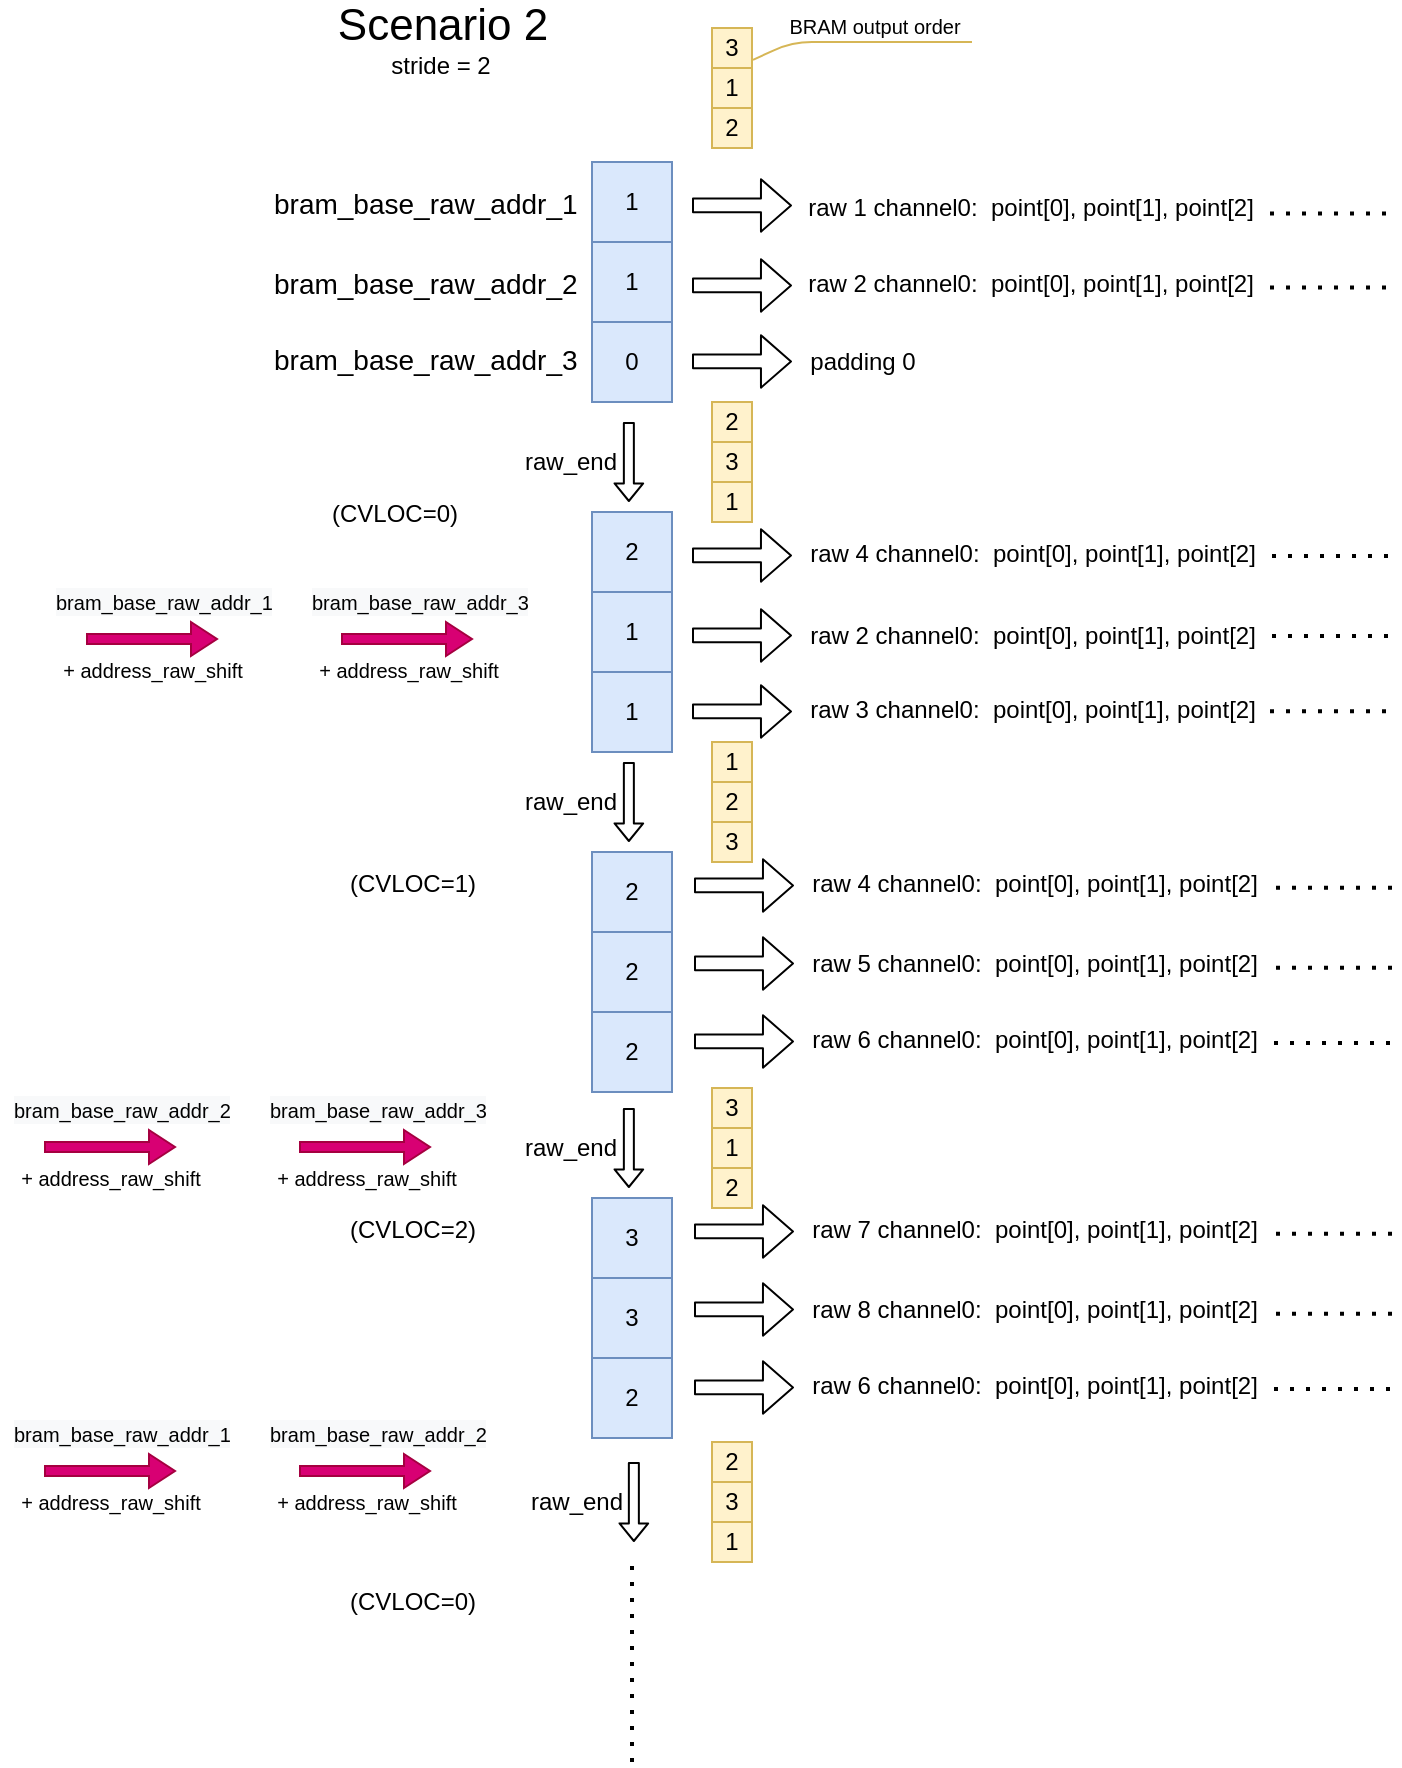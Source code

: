 <mxfile version="14.6.13" type="device"><diagram id="OM-HrraisLl1_jxZnfRo" name="Page-1"><mxGraphModel dx="1024" dy="592" grid="0" gridSize="10" guides="1" tooltips="1" connect="1" arrows="1" fold="1" page="1" pageScale="1" pageWidth="827" pageHeight="1169" math="0" shadow="0"><root><mxCell id="0"/><mxCell id="1" parent="0"/><mxCell id="KE0LGB8rZkqnc1I3y3M2-1" value="&lt;div style=&quot;text-align: left; line-height: 1.75; font-size: 14px;&quot;&gt;bram_base_raw_addr_1&lt;/div&gt;" style="text;whiteSpace=wrap;html=1;" parent="1" vertex="1"><mxGeometry x="159" y="144" width="180" height="40" as="geometry"/></mxCell><mxCell id="KE0LGB8rZkqnc1I3y3M2-2" value="&lt;div style=&quot;text-align: left ; line-height: 1.75 ; font-size: 14px&quot;&gt;bram_base_raw_addr_2&lt;/div&gt;" style="text;whiteSpace=wrap;html=1;" parent="1" vertex="1"><mxGeometry x="159" y="184" width="180" height="40" as="geometry"/></mxCell><mxCell id="KE0LGB8rZkqnc1I3y3M2-3" value="&lt;div style=&quot;text-align: left ; line-height: 1.75 ; font-size: 14px&quot;&gt;bram_base_raw_addr_3&lt;/div&gt;" style="text;whiteSpace=wrap;html=1;" parent="1" vertex="1"><mxGeometry x="159" y="222" width="180" height="40" as="geometry"/></mxCell><mxCell id="KE0LGB8rZkqnc1I3y3M2-4" value="" style="shape=table;html=1;whiteSpace=wrap;startSize=0;container=1;collapsible=0;childLayout=tableLayout;fillColor=#dae8fc;strokeColor=#6c8ebf;" parent="1" vertex="1"><mxGeometry x="320" y="142" width="40" height="120" as="geometry"/></mxCell><mxCell id="KE0LGB8rZkqnc1I3y3M2-5" value="" style="shape=partialRectangle;html=1;whiteSpace=wrap;collapsible=0;dropTarget=0;pointerEvents=0;fillColor=none;top=0;left=0;bottom=0;right=0;points=[[0,0.5],[1,0.5]];portConstraint=eastwest;" parent="KE0LGB8rZkqnc1I3y3M2-4" vertex="1"><mxGeometry width="40" height="40" as="geometry"/></mxCell><mxCell id="KE0LGB8rZkqnc1I3y3M2-6" value="1" style="shape=partialRectangle;html=1;whiteSpace=wrap;connectable=0;overflow=hidden;fillColor=none;top=0;left=0;bottom=0;right=0;" parent="KE0LGB8rZkqnc1I3y3M2-5" vertex="1"><mxGeometry width="40" height="40" as="geometry"/></mxCell><mxCell id="KE0LGB8rZkqnc1I3y3M2-7" value="" style="shape=partialRectangle;html=1;whiteSpace=wrap;collapsible=0;dropTarget=0;pointerEvents=0;fillColor=none;top=0;left=0;bottom=0;right=0;points=[[0,0.5],[1,0.5]];portConstraint=eastwest;" parent="KE0LGB8rZkqnc1I3y3M2-4" vertex="1"><mxGeometry y="40" width="40" height="40" as="geometry"/></mxCell><mxCell id="KE0LGB8rZkqnc1I3y3M2-8" value="1" style="shape=partialRectangle;html=1;whiteSpace=wrap;connectable=0;overflow=hidden;fillColor=none;top=0;left=0;bottom=0;right=0;" parent="KE0LGB8rZkqnc1I3y3M2-7" vertex="1"><mxGeometry width="40" height="40" as="geometry"/></mxCell><mxCell id="KE0LGB8rZkqnc1I3y3M2-9" value="" style="shape=partialRectangle;html=1;whiteSpace=wrap;collapsible=0;dropTarget=0;pointerEvents=0;fillColor=none;top=0;left=0;bottom=0;right=0;points=[[0,0.5],[1,0.5]];portConstraint=eastwest;" parent="KE0LGB8rZkqnc1I3y3M2-4" vertex="1"><mxGeometry y="80" width="40" height="40" as="geometry"/></mxCell><mxCell id="KE0LGB8rZkqnc1I3y3M2-10" value="0" style="shape=partialRectangle;html=1;whiteSpace=wrap;connectable=0;overflow=hidden;fillColor=none;top=0;left=0;bottom=0;right=0;" parent="KE0LGB8rZkqnc1I3y3M2-9" vertex="1"><mxGeometry width="40" height="40" as="geometry"/></mxCell><mxCell id="KE0LGB8rZkqnc1I3y3M2-11" value="" style="shape=flexArrow;endArrow=classic;html=1;width=5;endSize=2.6;endWidth=8.333;" parent="1" edge="1"><mxGeometry width="50" height="50" relative="1" as="geometry"><mxPoint x="338.43" y="272" as="sourcePoint"/><mxPoint x="338.43" y="312" as="targetPoint"/></mxGeometry></mxCell><mxCell id="KE0LGB8rZkqnc1I3y3M2-12" value="raw_end" style="text;html=1;align=center;verticalAlign=middle;resizable=0;points=[];autosize=1;strokeColor=none;" parent="1" vertex="1"><mxGeometry x="279" y="282" width="60" height="20" as="geometry"/></mxCell><mxCell id="KE0LGB8rZkqnc1I3y3M2-13" value="" style="shape=table;html=1;whiteSpace=wrap;startSize=0;container=1;collapsible=0;childLayout=tableLayout;fillColor=#dae8fc;strokeColor=#6c8ebf;" parent="1" vertex="1"><mxGeometry x="320" y="317" width="40" height="120" as="geometry"/></mxCell><mxCell id="KE0LGB8rZkqnc1I3y3M2-14" value="" style="shape=partialRectangle;html=1;whiteSpace=wrap;collapsible=0;dropTarget=0;pointerEvents=0;fillColor=none;top=0;left=0;bottom=0;right=0;points=[[0,0.5],[1,0.5]];portConstraint=eastwest;" parent="KE0LGB8rZkqnc1I3y3M2-13" vertex="1"><mxGeometry width="40" height="40" as="geometry"/></mxCell><mxCell id="KE0LGB8rZkqnc1I3y3M2-15" value="2" style="shape=partialRectangle;html=1;whiteSpace=wrap;connectable=0;overflow=hidden;fillColor=none;top=0;left=0;bottom=0;right=0;" parent="KE0LGB8rZkqnc1I3y3M2-14" vertex="1"><mxGeometry width="40" height="40" as="geometry"/></mxCell><mxCell id="KE0LGB8rZkqnc1I3y3M2-16" value="" style="shape=partialRectangle;html=1;whiteSpace=wrap;collapsible=0;dropTarget=0;pointerEvents=0;fillColor=none;top=0;left=0;bottom=0;right=0;points=[[0,0.5],[1,0.5]];portConstraint=eastwest;" parent="KE0LGB8rZkqnc1I3y3M2-13" vertex="1"><mxGeometry y="40" width="40" height="40" as="geometry"/></mxCell><mxCell id="KE0LGB8rZkqnc1I3y3M2-17" value="1" style="shape=partialRectangle;html=1;whiteSpace=wrap;connectable=0;overflow=hidden;fillColor=none;top=0;left=0;bottom=0;right=0;" parent="KE0LGB8rZkqnc1I3y3M2-16" vertex="1"><mxGeometry width="40" height="40" as="geometry"/></mxCell><mxCell id="KE0LGB8rZkqnc1I3y3M2-18" value="" style="shape=partialRectangle;html=1;whiteSpace=wrap;collapsible=0;dropTarget=0;pointerEvents=0;fillColor=none;top=0;left=0;bottom=0;right=0;points=[[0,0.5],[1,0.5]];portConstraint=eastwest;" parent="KE0LGB8rZkqnc1I3y3M2-13" vertex="1"><mxGeometry y="80" width="40" height="40" as="geometry"/></mxCell><mxCell id="KE0LGB8rZkqnc1I3y3M2-19" value="1" style="shape=partialRectangle;html=1;whiteSpace=wrap;connectable=0;overflow=hidden;fillColor=none;top=0;left=0;bottom=0;right=0;" parent="KE0LGB8rZkqnc1I3y3M2-18" vertex="1"><mxGeometry width="40" height="40" as="geometry"/></mxCell><mxCell id="KE0LGB8rZkqnc1I3y3M2-36" value="" style="shape=flexArrow;endArrow=classic;html=1;width=5;endSize=2.6;endWidth=8.333;" parent="1" edge="1"><mxGeometry width="50" height="50" relative="1" as="geometry"><mxPoint x="338.43" y="442" as="sourcePoint"/><mxPoint x="338.43" y="482" as="targetPoint"/></mxGeometry></mxCell><mxCell id="KE0LGB8rZkqnc1I3y3M2-37" value="" style="shape=table;html=1;whiteSpace=wrap;startSize=0;container=1;collapsible=0;childLayout=tableLayout;fillColor=#dae8fc;strokeColor=#6c8ebf;" parent="1" vertex="1"><mxGeometry x="320" y="487" width="40" height="120" as="geometry"/></mxCell><mxCell id="KE0LGB8rZkqnc1I3y3M2-38" value="" style="shape=partialRectangle;html=1;whiteSpace=wrap;collapsible=0;dropTarget=0;pointerEvents=0;fillColor=none;top=0;left=0;bottom=0;right=0;points=[[0,0.5],[1,0.5]];portConstraint=eastwest;" parent="KE0LGB8rZkqnc1I3y3M2-37" vertex="1"><mxGeometry width="40" height="40" as="geometry"/></mxCell><mxCell id="KE0LGB8rZkqnc1I3y3M2-39" value="2" style="shape=partialRectangle;html=1;whiteSpace=wrap;connectable=0;overflow=hidden;fillColor=none;top=0;left=0;bottom=0;right=0;" parent="KE0LGB8rZkqnc1I3y3M2-38" vertex="1"><mxGeometry width="40" height="40" as="geometry"/></mxCell><mxCell id="KE0LGB8rZkqnc1I3y3M2-40" value="" style="shape=partialRectangle;html=1;whiteSpace=wrap;collapsible=0;dropTarget=0;pointerEvents=0;fillColor=none;top=0;left=0;bottom=0;right=0;points=[[0,0.5],[1,0.5]];portConstraint=eastwest;" parent="KE0LGB8rZkqnc1I3y3M2-37" vertex="1"><mxGeometry y="40" width="40" height="40" as="geometry"/></mxCell><mxCell id="KE0LGB8rZkqnc1I3y3M2-41" value="2" style="shape=partialRectangle;html=1;whiteSpace=wrap;connectable=0;overflow=hidden;fillColor=none;top=0;left=0;bottom=0;right=0;" parent="KE0LGB8rZkqnc1I3y3M2-40" vertex="1"><mxGeometry width="40" height="40" as="geometry"/></mxCell><mxCell id="KE0LGB8rZkqnc1I3y3M2-42" value="" style="shape=partialRectangle;html=1;whiteSpace=wrap;collapsible=0;dropTarget=0;pointerEvents=0;fillColor=none;top=0;left=0;bottom=0;right=0;points=[[0,0.5],[1,0.5]];portConstraint=eastwest;" parent="KE0LGB8rZkqnc1I3y3M2-37" vertex="1"><mxGeometry y="80" width="40" height="40" as="geometry"/></mxCell><mxCell id="KE0LGB8rZkqnc1I3y3M2-43" value="2" style="shape=partialRectangle;html=1;whiteSpace=wrap;connectable=0;overflow=hidden;fillColor=none;top=0;left=0;bottom=0;right=0;" parent="KE0LGB8rZkqnc1I3y3M2-42" vertex="1"><mxGeometry width="40" height="40" as="geometry"/></mxCell><mxCell id="KE0LGB8rZkqnc1I3y3M2-44" value="raw_end" style="text;html=1;align=center;verticalAlign=middle;resizable=0;points=[];autosize=1;strokeColor=none;" parent="1" vertex="1"><mxGeometry x="279" y="452" width="60" height="20" as="geometry"/></mxCell><mxCell id="KE0LGB8rZkqnc1I3y3M2-45" value="" style="shape=flexArrow;endArrow=classic;html=1;width=6.857;endSize=4.674;endWidth=18.367;" parent="1" edge="1"><mxGeometry width="50" height="50" relative="1" as="geometry"><mxPoint x="370" y="163.71" as="sourcePoint"/><mxPoint x="420" y="163.71" as="targetPoint"/></mxGeometry></mxCell><mxCell id="KE0LGB8rZkqnc1I3y3M2-46" value="padding 0" style="text;html=1;align=center;verticalAlign=middle;resizable=0;points=[];autosize=1;strokeColor=none;" parent="1" vertex="1"><mxGeometry x="420" y="232" width="70" height="20" as="geometry"/></mxCell><mxCell id="KE0LGB8rZkqnc1I3y3M2-47" value="" style="shape=flexArrow;endArrow=classic;html=1;width=6.857;endSize=4.674;endWidth=18.367;" parent="1" edge="1"><mxGeometry width="50" height="50" relative="1" as="geometry"><mxPoint x="370" y="203.71" as="sourcePoint"/><mxPoint x="420" y="203.71" as="targetPoint"/></mxGeometry></mxCell><mxCell id="KE0LGB8rZkqnc1I3y3M2-48" value="raw 1 channel0:&amp;nbsp; point[0], point[1], point[2]" style="text;html=1;align=center;verticalAlign=middle;resizable=0;points=[];autosize=1;strokeColor=none;" parent="1" vertex="1"><mxGeometry x="419" y="155" width="240" height="20" as="geometry"/></mxCell><mxCell id="KE0LGB8rZkqnc1I3y3M2-49" value="" style="shape=table;html=1;whiteSpace=wrap;startSize=0;container=1;collapsible=0;childLayout=tableLayout;fillColor=#fff2cc;strokeColor=#d6b656;" parent="1" vertex="1"><mxGeometry x="380" y="75" width="20" height="60" as="geometry"/></mxCell><mxCell id="KE0LGB8rZkqnc1I3y3M2-50" value="" style="shape=partialRectangle;html=1;whiteSpace=wrap;collapsible=0;dropTarget=0;pointerEvents=0;fillColor=none;top=0;left=0;bottom=0;right=0;points=[[0,0.5],[1,0.5]];portConstraint=eastwest;" parent="KE0LGB8rZkqnc1I3y3M2-49" vertex="1"><mxGeometry width="20" height="20" as="geometry"/></mxCell><mxCell id="KE0LGB8rZkqnc1I3y3M2-51" value="3" style="shape=partialRectangle;html=1;whiteSpace=wrap;connectable=0;overflow=hidden;fillColor=none;top=0;left=0;bottom=0;right=0;" parent="KE0LGB8rZkqnc1I3y3M2-50" vertex="1"><mxGeometry width="20" height="20" as="geometry"/></mxCell><mxCell id="KE0LGB8rZkqnc1I3y3M2-52" value="" style="shape=partialRectangle;html=1;whiteSpace=wrap;collapsible=0;dropTarget=0;pointerEvents=0;fillColor=none;top=0;left=0;bottom=0;right=0;points=[[0,0.5],[1,0.5]];portConstraint=eastwest;" parent="KE0LGB8rZkqnc1I3y3M2-49" vertex="1"><mxGeometry y="20" width="20" height="20" as="geometry"/></mxCell><mxCell id="KE0LGB8rZkqnc1I3y3M2-53" value="1" style="shape=partialRectangle;html=1;whiteSpace=wrap;connectable=0;overflow=hidden;fillColor=none;top=0;left=0;bottom=0;right=0;" parent="KE0LGB8rZkqnc1I3y3M2-52" vertex="1"><mxGeometry width="20" height="20" as="geometry"/></mxCell><mxCell id="KE0LGB8rZkqnc1I3y3M2-54" value="" style="shape=partialRectangle;html=1;whiteSpace=wrap;collapsible=0;dropTarget=0;pointerEvents=0;fillColor=none;top=0;left=0;bottom=0;right=0;points=[[0,0.5],[1,0.5]];portConstraint=eastwest;" parent="KE0LGB8rZkqnc1I3y3M2-49" vertex="1"><mxGeometry y="40" width="20" height="20" as="geometry"/></mxCell><mxCell id="KE0LGB8rZkqnc1I3y3M2-55" value="2" style="shape=partialRectangle;html=1;whiteSpace=wrap;connectable=0;overflow=hidden;fillColor=none;top=0;left=0;bottom=0;right=0;" parent="KE0LGB8rZkqnc1I3y3M2-54" vertex="1"><mxGeometry width="20" height="20" as="geometry"/></mxCell><mxCell id="KE0LGB8rZkqnc1I3y3M2-56" value="&lt;font style=&quot;font-size: 10px&quot;&gt;BRAM output order&lt;/font&gt;" style="text;html=1;align=center;verticalAlign=middle;resizable=0;points=[];autosize=1;strokeColor=none;" parent="1" vertex="1"><mxGeometry x="411" y="64" width="100" height="20" as="geometry"/></mxCell><mxCell id="KE0LGB8rZkqnc1I3y3M2-57" value="" style="shape=flexArrow;endArrow=classic;html=1;width=6.857;endSize=4.674;endWidth=18.367;" parent="1" edge="1"><mxGeometry width="50" height="50" relative="1" as="geometry"><mxPoint x="370" y="241.71" as="sourcePoint"/><mxPoint x="420" y="241.71" as="targetPoint"/></mxGeometry></mxCell><mxCell id="KE0LGB8rZkqnc1I3y3M2-58" value="raw 2 channel0:&amp;nbsp; point[0], point[1], point[2]" style="text;html=1;align=center;verticalAlign=middle;resizable=0;points=[];autosize=1;strokeColor=none;" parent="1" vertex="1"><mxGeometry x="419" y="193" width="240" height="20" as="geometry"/></mxCell><mxCell id="KE0LGB8rZkqnc1I3y3M2-59" value="" style="endArrow=none;dashed=1;html=1;dashPattern=1 3;strokeWidth=2;" parent="1" edge="1"><mxGeometry width="50" height="50" relative="1" as="geometry"><mxPoint x="659" y="167.71" as="sourcePoint"/><mxPoint x="719" y="167.71" as="targetPoint"/></mxGeometry></mxCell><mxCell id="KE0LGB8rZkqnc1I3y3M2-61" value="" style="endArrow=none;dashed=1;html=1;dashPattern=1 3;strokeWidth=2;" parent="1" edge="1"><mxGeometry width="50" height="50" relative="1" as="geometry"><mxPoint x="659" y="204.71" as="sourcePoint"/><mxPoint x="719" y="204.71" as="targetPoint"/></mxGeometry></mxCell><mxCell id="KE0LGB8rZkqnc1I3y3M2-62" value="" style="shape=flexArrow;endArrow=classic;html=1;width=6.857;endSize=4.674;endWidth=18.367;" parent="1" edge="1"><mxGeometry width="50" height="50" relative="1" as="geometry"><mxPoint x="370" y="338.71" as="sourcePoint"/><mxPoint x="420" y="338.71" as="targetPoint"/></mxGeometry></mxCell><mxCell id="KE0LGB8rZkqnc1I3y3M2-64" value="" style="shape=flexArrow;endArrow=classic;html=1;width=6.857;endSize=4.674;endWidth=18.367;" parent="1" edge="1"><mxGeometry width="50" height="50" relative="1" as="geometry"><mxPoint x="370" y="378.71" as="sourcePoint"/><mxPoint x="420" y="378.71" as="targetPoint"/></mxGeometry></mxCell><mxCell id="KE0LGB8rZkqnc1I3y3M2-65" value="raw 4 channel0:&amp;nbsp; point[0], point[1], point[2]" style="text;html=1;align=center;verticalAlign=middle;resizable=0;points=[];autosize=1;strokeColor=none;" parent="1" vertex="1"><mxGeometry x="420" y="328" width="240" height="20" as="geometry"/></mxCell><mxCell id="KE0LGB8rZkqnc1I3y3M2-66" value="" style="shape=flexArrow;endArrow=classic;html=1;width=6.857;endSize=4.674;endWidth=18.367;" parent="1" edge="1"><mxGeometry width="50" height="50" relative="1" as="geometry"><mxPoint x="370" y="416.71" as="sourcePoint"/><mxPoint x="420" y="416.71" as="targetPoint"/></mxGeometry></mxCell><mxCell id="KE0LGB8rZkqnc1I3y3M2-67" value="raw 2 channel0:&amp;nbsp; point[0], point[1], point[2]" style="text;html=1;align=center;verticalAlign=middle;resizable=0;points=[];autosize=1;strokeColor=none;" parent="1" vertex="1"><mxGeometry x="420" y="369" width="240" height="20" as="geometry"/></mxCell><mxCell id="KE0LGB8rZkqnc1I3y3M2-70" value="raw 3 channel0:&amp;nbsp; point[0], point[1], point[2]" style="text;html=1;align=center;verticalAlign=middle;resizable=0;points=[];autosize=1;strokeColor=none;" parent="1" vertex="1"><mxGeometry x="420" y="406" width="240" height="20" as="geometry"/></mxCell><mxCell id="KE0LGB8rZkqnc1I3y3M2-74" value="" style="endArrow=none;html=1;exitX=1.025;exitY=0.795;exitDx=0;exitDy=0;exitPerimeter=0;fillColor=#fff2cc;strokeColor=#d6b656;" parent="1" source="KE0LGB8rZkqnc1I3y3M2-50" edge="1"><mxGeometry width="50" height="50" relative="1" as="geometry"><mxPoint x="410" y="132" as="sourcePoint"/><mxPoint x="510" y="82" as="targetPoint"/><Array as="points"><mxPoint x="420" y="82"/></Array></mxGeometry></mxCell><mxCell id="KE0LGB8rZkqnc1I3y3M2-75" value="" style="shape=table;html=1;whiteSpace=wrap;startSize=0;container=1;collapsible=0;childLayout=tableLayout;fillColor=#fff2cc;strokeColor=#d6b656;" parent="1" vertex="1"><mxGeometry x="380" y="262" width="20" height="60" as="geometry"/></mxCell><mxCell id="KE0LGB8rZkqnc1I3y3M2-76" value="" style="shape=partialRectangle;html=1;whiteSpace=wrap;collapsible=0;dropTarget=0;pointerEvents=0;fillColor=none;top=0;left=0;bottom=0;right=0;points=[[0,0.5],[1,0.5]];portConstraint=eastwest;" parent="KE0LGB8rZkqnc1I3y3M2-75" vertex="1"><mxGeometry width="20" height="20" as="geometry"/></mxCell><mxCell id="KE0LGB8rZkqnc1I3y3M2-77" value="2" style="shape=partialRectangle;html=1;whiteSpace=wrap;connectable=0;overflow=hidden;fillColor=none;top=0;left=0;bottom=0;right=0;" parent="KE0LGB8rZkqnc1I3y3M2-76" vertex="1"><mxGeometry width="20" height="20" as="geometry"/></mxCell><mxCell id="KE0LGB8rZkqnc1I3y3M2-78" value="" style="shape=partialRectangle;html=1;whiteSpace=wrap;collapsible=0;dropTarget=0;pointerEvents=0;fillColor=none;top=0;left=0;bottom=0;right=0;points=[[0,0.5],[1,0.5]];portConstraint=eastwest;" parent="KE0LGB8rZkqnc1I3y3M2-75" vertex="1"><mxGeometry y="20" width="20" height="20" as="geometry"/></mxCell><mxCell id="KE0LGB8rZkqnc1I3y3M2-79" value="3" style="shape=partialRectangle;html=1;whiteSpace=wrap;connectable=0;overflow=hidden;fillColor=none;top=0;left=0;bottom=0;right=0;" parent="KE0LGB8rZkqnc1I3y3M2-78" vertex="1"><mxGeometry width="20" height="20" as="geometry"/></mxCell><mxCell id="KE0LGB8rZkqnc1I3y3M2-80" value="" style="shape=partialRectangle;html=1;whiteSpace=wrap;collapsible=0;dropTarget=0;pointerEvents=0;fillColor=none;top=0;left=0;bottom=0;right=0;points=[[0,0.5],[1,0.5]];portConstraint=eastwest;" parent="KE0LGB8rZkqnc1I3y3M2-75" vertex="1"><mxGeometry y="40" width="20" height="20" as="geometry"/></mxCell><mxCell id="KE0LGB8rZkqnc1I3y3M2-81" value="1" style="shape=partialRectangle;html=1;whiteSpace=wrap;connectable=0;overflow=hidden;fillColor=none;top=0;left=0;bottom=0;right=0;" parent="KE0LGB8rZkqnc1I3y3M2-80" vertex="1"><mxGeometry width="20" height="20" as="geometry"/></mxCell><mxCell id="KE0LGB8rZkqnc1I3y3M2-82" value="&lt;font style=&quot;font-size: 22px&quot;&gt;Scenario 2&lt;/font&gt;" style="text;html=1;align=center;verticalAlign=middle;resizable=0;points=[];autosize=1;strokeColor=none;" parent="1" vertex="1"><mxGeometry x="185" y="64" width="120" height="20" as="geometry"/></mxCell><mxCell id="KE0LGB8rZkqnc1I3y3M2-83" value="stride = 2" style="text;html=1;align=center;verticalAlign=middle;resizable=0;points=[];autosize=1;strokeColor=none;" parent="1" vertex="1"><mxGeometry x="209" y="84" width="70" height="20" as="geometry"/></mxCell><mxCell id="KE0LGB8rZkqnc1I3y3M2-84" value="" style="shape=table;html=1;whiteSpace=wrap;startSize=0;container=1;collapsible=0;childLayout=tableLayout;fillColor=#fff2cc;strokeColor=#d6b656;" parent="1" vertex="1"><mxGeometry x="380" y="432" width="20" height="60" as="geometry"/></mxCell><mxCell id="KE0LGB8rZkqnc1I3y3M2-85" value="" style="shape=partialRectangle;html=1;whiteSpace=wrap;collapsible=0;dropTarget=0;pointerEvents=0;fillColor=none;top=0;left=0;bottom=0;right=0;points=[[0,0.5],[1,0.5]];portConstraint=eastwest;" parent="KE0LGB8rZkqnc1I3y3M2-84" vertex="1"><mxGeometry width="20" height="20" as="geometry"/></mxCell><mxCell id="KE0LGB8rZkqnc1I3y3M2-86" value="1" style="shape=partialRectangle;html=1;whiteSpace=wrap;connectable=0;overflow=hidden;fillColor=none;top=0;left=0;bottom=0;right=0;" parent="KE0LGB8rZkqnc1I3y3M2-85" vertex="1"><mxGeometry width="20" height="20" as="geometry"/></mxCell><mxCell id="KE0LGB8rZkqnc1I3y3M2-87" value="" style="shape=partialRectangle;html=1;whiteSpace=wrap;collapsible=0;dropTarget=0;pointerEvents=0;fillColor=none;top=0;left=0;bottom=0;right=0;points=[[0,0.5],[1,0.5]];portConstraint=eastwest;" parent="KE0LGB8rZkqnc1I3y3M2-84" vertex="1"><mxGeometry y="20" width="20" height="20" as="geometry"/></mxCell><mxCell id="KE0LGB8rZkqnc1I3y3M2-88" value="2" style="shape=partialRectangle;html=1;whiteSpace=wrap;connectable=0;overflow=hidden;fillColor=none;top=0;left=0;bottom=0;right=0;" parent="KE0LGB8rZkqnc1I3y3M2-87" vertex="1"><mxGeometry width="20" height="20" as="geometry"/></mxCell><mxCell id="KE0LGB8rZkqnc1I3y3M2-89" value="" style="shape=partialRectangle;html=1;whiteSpace=wrap;collapsible=0;dropTarget=0;pointerEvents=0;fillColor=none;top=0;left=0;bottom=0;right=0;points=[[0,0.5],[1,0.5]];portConstraint=eastwest;" parent="KE0LGB8rZkqnc1I3y3M2-84" vertex="1"><mxGeometry y="40" width="20" height="20" as="geometry"/></mxCell><mxCell id="KE0LGB8rZkqnc1I3y3M2-90" value="3" style="shape=partialRectangle;html=1;whiteSpace=wrap;connectable=0;overflow=hidden;fillColor=none;top=0;left=0;bottom=0;right=0;" parent="KE0LGB8rZkqnc1I3y3M2-89" vertex="1"><mxGeometry width="20" height="20" as="geometry"/></mxCell><mxCell id="KE0LGB8rZkqnc1I3y3M2-91" value="" style="shape=flexArrow;endArrow=classic;html=1;width=6.857;endSize=4.674;endWidth=18.367;" parent="1" edge="1"><mxGeometry width="50" height="50" relative="1" as="geometry"><mxPoint x="371.0" y="503.71" as="sourcePoint"/><mxPoint x="421.0" y="503.71" as="targetPoint"/></mxGeometry></mxCell><mxCell id="KE0LGB8rZkqnc1I3y3M2-92" value="" style="shape=flexArrow;endArrow=classic;html=1;width=6.857;endSize=4.674;endWidth=18.367;" parent="1" edge="1"><mxGeometry width="50" height="50" relative="1" as="geometry"><mxPoint x="371.0" y="542.71" as="sourcePoint"/><mxPoint x="421.0" y="542.71" as="targetPoint"/></mxGeometry></mxCell><mxCell id="KE0LGB8rZkqnc1I3y3M2-93" value="raw 4 channel0:&amp;nbsp; point[0], point[1], point[2]" style="text;html=1;align=center;verticalAlign=middle;resizable=0;points=[];autosize=1;strokeColor=none;" parent="1" vertex="1"><mxGeometry x="421" y="493" width="240" height="20" as="geometry"/></mxCell><mxCell id="KE0LGB8rZkqnc1I3y3M2-94" value="" style="shape=flexArrow;endArrow=classic;html=1;width=6.857;endSize=4.674;endWidth=18.367;" parent="1" edge="1"><mxGeometry width="50" height="50" relative="1" as="geometry"><mxPoint x="371.0" y="581.71" as="sourcePoint"/><mxPoint x="421.0" y="581.71" as="targetPoint"/></mxGeometry></mxCell><mxCell id="KE0LGB8rZkqnc1I3y3M2-95" value="raw 5 channel0:&amp;nbsp; point[0], point[1], point[2]" style="text;html=1;align=center;verticalAlign=middle;resizable=0;points=[];autosize=1;strokeColor=none;" parent="1" vertex="1"><mxGeometry x="421" y="533" width="240" height="20" as="geometry"/></mxCell><mxCell id="KE0LGB8rZkqnc1I3y3M2-96" value="raw 6 channel0:&amp;nbsp; point[0], point[1], point[2]" style="text;html=1;align=center;verticalAlign=middle;resizable=0;points=[];autosize=1;strokeColor=none;" parent="1" vertex="1"><mxGeometry x="421" y="571" width="240" height="20" as="geometry"/></mxCell><mxCell id="KE0LGB8rZkqnc1I3y3M2-97" value="" style="endArrow=none;dashed=1;html=1;dashPattern=1 3;strokeWidth=2;" parent="1" edge="1"><mxGeometry width="50" height="50" relative="1" as="geometry"><mxPoint x="660" y="339.0" as="sourcePoint"/><mxPoint x="720" y="339.0" as="targetPoint"/></mxGeometry></mxCell><mxCell id="KE0LGB8rZkqnc1I3y3M2-98" value="" style="endArrow=none;dashed=1;html=1;dashPattern=1 3;strokeWidth=2;" parent="1" edge="1"><mxGeometry width="50" height="50" relative="1" as="geometry"><mxPoint x="660" y="379" as="sourcePoint"/><mxPoint x="720" y="379" as="targetPoint"/></mxGeometry></mxCell><mxCell id="KE0LGB8rZkqnc1I3y3M2-101" value="" style="endArrow=none;dashed=1;html=1;dashPattern=1 3;strokeWidth=2;" parent="1" edge="1"><mxGeometry width="50" height="50" relative="1" as="geometry"><mxPoint x="659" y="416.66" as="sourcePoint"/><mxPoint x="719" y="416.66" as="targetPoint"/></mxGeometry></mxCell><mxCell id="KE0LGB8rZkqnc1I3y3M2-102" value="" style="endArrow=none;dashed=1;html=1;dashPattern=1 3;strokeWidth=2;" parent="1" edge="1"><mxGeometry width="50" height="50" relative="1" as="geometry"><mxPoint x="662" y="504.83" as="sourcePoint"/><mxPoint x="722" y="504.83" as="targetPoint"/></mxGeometry></mxCell><mxCell id="KE0LGB8rZkqnc1I3y3M2-103" value="" style="endArrow=none;dashed=1;html=1;dashPattern=1 3;strokeWidth=2;" parent="1" edge="1"><mxGeometry width="50" height="50" relative="1" as="geometry"><mxPoint x="662" y="544.83" as="sourcePoint"/><mxPoint x="722" y="544.83" as="targetPoint"/></mxGeometry></mxCell><mxCell id="KE0LGB8rZkqnc1I3y3M2-104" value="" style="endArrow=none;dashed=1;html=1;dashPattern=1 3;strokeWidth=2;" parent="1" edge="1"><mxGeometry width="50" height="50" relative="1" as="geometry"><mxPoint x="661" y="582.49" as="sourcePoint"/><mxPoint x="721" y="582.49" as="targetPoint"/></mxGeometry></mxCell><mxCell id="KE0LGB8rZkqnc1I3y3M2-105" value="" style="shape=flexArrow;endArrow=classic;html=1;width=5;endSize=2.6;endWidth=8.333;" parent="1" edge="1"><mxGeometry width="50" height="50" relative="1" as="geometry"><mxPoint x="338.43" y="615" as="sourcePoint"/><mxPoint x="338.43" y="655" as="targetPoint"/></mxGeometry></mxCell><mxCell id="KE0LGB8rZkqnc1I3y3M2-106" value="" style="shape=table;html=1;whiteSpace=wrap;startSize=0;container=1;collapsible=0;childLayout=tableLayout;fillColor=#dae8fc;strokeColor=#6c8ebf;" parent="1" vertex="1"><mxGeometry x="320" y="660" width="40" height="120" as="geometry"/></mxCell><mxCell id="KE0LGB8rZkqnc1I3y3M2-107" value="" style="shape=partialRectangle;html=1;whiteSpace=wrap;collapsible=0;dropTarget=0;pointerEvents=0;fillColor=none;top=0;left=0;bottom=0;right=0;points=[[0,0.5],[1,0.5]];portConstraint=eastwest;" parent="KE0LGB8rZkqnc1I3y3M2-106" vertex="1"><mxGeometry width="40" height="40" as="geometry"/></mxCell><mxCell id="KE0LGB8rZkqnc1I3y3M2-108" value="3" style="shape=partialRectangle;html=1;whiteSpace=wrap;connectable=0;overflow=hidden;fillColor=none;top=0;left=0;bottom=0;right=0;" parent="KE0LGB8rZkqnc1I3y3M2-107" vertex="1"><mxGeometry width="40" height="40" as="geometry"/></mxCell><mxCell id="KE0LGB8rZkqnc1I3y3M2-109" value="" style="shape=partialRectangle;html=1;whiteSpace=wrap;collapsible=0;dropTarget=0;pointerEvents=0;fillColor=none;top=0;left=0;bottom=0;right=0;points=[[0,0.5],[1,0.5]];portConstraint=eastwest;" parent="KE0LGB8rZkqnc1I3y3M2-106" vertex="1"><mxGeometry y="40" width="40" height="40" as="geometry"/></mxCell><mxCell id="KE0LGB8rZkqnc1I3y3M2-110" value="3" style="shape=partialRectangle;html=1;whiteSpace=wrap;connectable=0;overflow=hidden;fillColor=none;top=0;left=0;bottom=0;right=0;" parent="KE0LGB8rZkqnc1I3y3M2-109" vertex="1"><mxGeometry width="40" height="40" as="geometry"/></mxCell><mxCell id="KE0LGB8rZkqnc1I3y3M2-111" value="" style="shape=partialRectangle;html=1;whiteSpace=wrap;collapsible=0;dropTarget=0;pointerEvents=0;fillColor=none;top=0;left=0;bottom=0;right=0;points=[[0,0.5],[1,0.5]];portConstraint=eastwest;" parent="KE0LGB8rZkqnc1I3y3M2-106" vertex="1"><mxGeometry y="80" width="40" height="40" as="geometry"/></mxCell><mxCell id="KE0LGB8rZkqnc1I3y3M2-112" value="2" style="shape=partialRectangle;html=1;whiteSpace=wrap;connectable=0;overflow=hidden;fillColor=none;top=0;left=0;bottom=0;right=0;" parent="KE0LGB8rZkqnc1I3y3M2-111" vertex="1"><mxGeometry width="40" height="40" as="geometry"/></mxCell><mxCell id="KE0LGB8rZkqnc1I3y3M2-113" value="raw_end" style="text;html=1;align=center;verticalAlign=middle;resizable=0;points=[];autosize=1;strokeColor=none;" parent="1" vertex="1"><mxGeometry x="279" y="625" width="60" height="20" as="geometry"/></mxCell><mxCell id="KE0LGB8rZkqnc1I3y3M2-114" value="" style="shape=table;html=1;whiteSpace=wrap;startSize=0;container=1;collapsible=0;childLayout=tableLayout;fillColor=#fff2cc;strokeColor=#d6b656;" parent="1" vertex="1"><mxGeometry x="380" y="605" width="20" height="60" as="geometry"/></mxCell><mxCell id="KE0LGB8rZkqnc1I3y3M2-115" value="" style="shape=partialRectangle;html=1;whiteSpace=wrap;collapsible=0;dropTarget=0;pointerEvents=0;fillColor=none;top=0;left=0;bottom=0;right=0;points=[[0,0.5],[1,0.5]];portConstraint=eastwest;" parent="KE0LGB8rZkqnc1I3y3M2-114" vertex="1"><mxGeometry width="20" height="20" as="geometry"/></mxCell><mxCell id="KE0LGB8rZkqnc1I3y3M2-116" value="3" style="shape=partialRectangle;html=1;whiteSpace=wrap;connectable=0;overflow=hidden;fillColor=none;top=0;left=0;bottom=0;right=0;" parent="KE0LGB8rZkqnc1I3y3M2-115" vertex="1"><mxGeometry width="20" height="20" as="geometry"/></mxCell><mxCell id="KE0LGB8rZkqnc1I3y3M2-117" value="" style="shape=partialRectangle;html=1;whiteSpace=wrap;collapsible=0;dropTarget=0;pointerEvents=0;fillColor=none;top=0;left=0;bottom=0;right=0;points=[[0,0.5],[1,0.5]];portConstraint=eastwest;" parent="KE0LGB8rZkqnc1I3y3M2-114" vertex="1"><mxGeometry y="20" width="20" height="20" as="geometry"/></mxCell><mxCell id="KE0LGB8rZkqnc1I3y3M2-118" value="1" style="shape=partialRectangle;html=1;whiteSpace=wrap;connectable=0;overflow=hidden;fillColor=none;top=0;left=0;bottom=0;right=0;" parent="KE0LGB8rZkqnc1I3y3M2-117" vertex="1"><mxGeometry width="20" height="20" as="geometry"/></mxCell><mxCell id="KE0LGB8rZkqnc1I3y3M2-119" value="" style="shape=partialRectangle;html=1;whiteSpace=wrap;collapsible=0;dropTarget=0;pointerEvents=0;fillColor=none;top=0;left=0;bottom=0;right=0;points=[[0,0.5],[1,0.5]];portConstraint=eastwest;" parent="KE0LGB8rZkqnc1I3y3M2-114" vertex="1"><mxGeometry y="40" width="20" height="20" as="geometry"/></mxCell><mxCell id="KE0LGB8rZkqnc1I3y3M2-120" value="2" style="shape=partialRectangle;html=1;whiteSpace=wrap;connectable=0;overflow=hidden;fillColor=none;top=0;left=0;bottom=0;right=0;" parent="KE0LGB8rZkqnc1I3y3M2-119" vertex="1"><mxGeometry width="20" height="20" as="geometry"/></mxCell><mxCell id="KE0LGB8rZkqnc1I3y3M2-121" value="" style="shape=flexArrow;endArrow=classic;html=1;width=6.857;endSize=4.674;endWidth=18.367;" parent="1" edge="1"><mxGeometry width="50" height="50" relative="1" as="geometry"><mxPoint x="371.0" y="676.71" as="sourcePoint"/><mxPoint x="421.0" y="676.71" as="targetPoint"/></mxGeometry></mxCell><mxCell id="KE0LGB8rZkqnc1I3y3M2-122" value="" style="shape=flexArrow;endArrow=classic;html=1;width=6.857;endSize=4.674;endWidth=18.367;" parent="1" edge="1"><mxGeometry width="50" height="50" relative="1" as="geometry"><mxPoint x="371.0" y="715.71" as="sourcePoint"/><mxPoint x="421.0" y="715.71" as="targetPoint"/></mxGeometry></mxCell><mxCell id="KE0LGB8rZkqnc1I3y3M2-123" value="raw 7 channel0:&amp;nbsp; point[0], point[1], point[2]" style="text;html=1;align=center;verticalAlign=middle;resizable=0;points=[];autosize=1;strokeColor=none;" parent="1" vertex="1"><mxGeometry x="421" y="666" width="240" height="20" as="geometry"/></mxCell><mxCell id="KE0LGB8rZkqnc1I3y3M2-124" value="" style="shape=flexArrow;endArrow=classic;html=1;width=6.857;endSize=4.674;endWidth=18.367;" parent="1" edge="1"><mxGeometry width="50" height="50" relative="1" as="geometry"><mxPoint x="371.0" y="754.71" as="sourcePoint"/><mxPoint x="421.0" y="754.71" as="targetPoint"/></mxGeometry></mxCell><mxCell id="KE0LGB8rZkqnc1I3y3M2-125" value="raw 8 channel0:&amp;nbsp; point[0], point[1], point[2]" style="text;html=1;align=center;verticalAlign=middle;resizable=0;points=[];autosize=1;strokeColor=none;" parent="1" vertex="1"><mxGeometry x="421" y="706" width="240" height="20" as="geometry"/></mxCell><mxCell id="KE0LGB8rZkqnc1I3y3M2-126" value="raw 6 channel0:&amp;nbsp; point[0], point[1], point[2]" style="text;html=1;align=center;verticalAlign=middle;resizable=0;points=[];autosize=1;strokeColor=none;" parent="1" vertex="1"><mxGeometry x="421" y="744" width="240" height="20" as="geometry"/></mxCell><mxCell id="KE0LGB8rZkqnc1I3y3M2-127" value="" style="endArrow=none;dashed=1;html=1;dashPattern=1 3;strokeWidth=2;" parent="1" edge="1"><mxGeometry width="50" height="50" relative="1" as="geometry"><mxPoint x="662" y="677.83" as="sourcePoint"/><mxPoint x="722" y="677.83" as="targetPoint"/></mxGeometry></mxCell><mxCell id="KE0LGB8rZkqnc1I3y3M2-128" value="" style="endArrow=none;dashed=1;html=1;dashPattern=1 3;strokeWidth=2;" parent="1" edge="1"><mxGeometry width="50" height="50" relative="1" as="geometry"><mxPoint x="662" y="717.83" as="sourcePoint"/><mxPoint x="722" y="717.83" as="targetPoint"/></mxGeometry></mxCell><mxCell id="KE0LGB8rZkqnc1I3y3M2-129" value="" style="endArrow=none;dashed=1;html=1;dashPattern=1 3;strokeWidth=2;" parent="1" edge="1"><mxGeometry width="50" height="50" relative="1" as="geometry"><mxPoint x="661" y="755.49" as="sourcePoint"/><mxPoint x="721" y="755.49" as="targetPoint"/></mxGeometry></mxCell><mxCell id="KE0LGB8rZkqnc1I3y3M2-130" value="(CVLOC=0)" style="text;html=1;align=center;verticalAlign=middle;resizable=0;points=[];autosize=1;strokeColor=none;" parent="1" vertex="1"><mxGeometry x="181" y="308" width="80" height="20" as="geometry"/></mxCell><mxCell id="KE0LGB8rZkqnc1I3y3M2-131" value="(CVLOC=1)" style="text;html=1;align=center;verticalAlign=middle;resizable=0;points=[];autosize=1;strokeColor=none;" parent="1" vertex="1"><mxGeometry x="190" y="493" width="80" height="20" as="geometry"/></mxCell><mxCell id="KE0LGB8rZkqnc1I3y3M2-132" value="(CVLOC=2)" style="text;html=1;align=center;verticalAlign=middle;resizable=0;points=[];autosize=1;strokeColor=none;" parent="1" vertex="1"><mxGeometry x="190" y="666" width="80" height="20" as="geometry"/></mxCell><mxCell id="KE0LGB8rZkqnc1I3y3M2-139" value="" style="shape=flexArrow;endArrow=classic;html=1;width=5;endSize=2.6;endWidth=8.333;" parent="1" edge="1"><mxGeometry width="50" height="50" relative="1" as="geometry"><mxPoint x="340.93" y="792" as="sourcePoint"/><mxPoint x="340.93" y="832" as="targetPoint"/></mxGeometry></mxCell><mxCell id="KE0LGB8rZkqnc1I3y3M2-140" value="raw_end" style="text;html=1;align=center;verticalAlign=middle;resizable=0;points=[];autosize=1;strokeColor=none;" parent="1" vertex="1"><mxGeometry x="281.5" y="802" width="60" height="20" as="geometry"/></mxCell><mxCell id="KE0LGB8rZkqnc1I3y3M2-149" value="" style="shape=table;html=1;whiteSpace=wrap;startSize=0;container=1;collapsible=0;childLayout=tableLayout;fillColor=#fff2cc;strokeColor=#d6b656;" parent="1" vertex="1"><mxGeometry x="380" y="782" width="20" height="60" as="geometry"/></mxCell><mxCell id="KE0LGB8rZkqnc1I3y3M2-150" value="" style="shape=partialRectangle;html=1;whiteSpace=wrap;collapsible=0;dropTarget=0;pointerEvents=0;fillColor=none;top=0;left=0;bottom=0;right=0;points=[[0,0.5],[1,0.5]];portConstraint=eastwest;" parent="KE0LGB8rZkqnc1I3y3M2-149" vertex="1"><mxGeometry width="20" height="20" as="geometry"/></mxCell><mxCell id="KE0LGB8rZkqnc1I3y3M2-151" value="2" style="shape=partialRectangle;html=1;whiteSpace=wrap;connectable=0;overflow=hidden;fillColor=none;top=0;left=0;bottom=0;right=0;" parent="KE0LGB8rZkqnc1I3y3M2-150" vertex="1"><mxGeometry width="20" height="20" as="geometry"/></mxCell><mxCell id="KE0LGB8rZkqnc1I3y3M2-152" value="" style="shape=partialRectangle;html=1;whiteSpace=wrap;collapsible=0;dropTarget=0;pointerEvents=0;fillColor=none;top=0;left=0;bottom=0;right=0;points=[[0,0.5],[1,0.5]];portConstraint=eastwest;" parent="KE0LGB8rZkqnc1I3y3M2-149" vertex="1"><mxGeometry y="20" width="20" height="20" as="geometry"/></mxCell><mxCell id="KE0LGB8rZkqnc1I3y3M2-153" value="3" style="shape=partialRectangle;html=1;whiteSpace=wrap;connectable=0;overflow=hidden;fillColor=none;top=0;left=0;bottom=0;right=0;" parent="KE0LGB8rZkqnc1I3y3M2-152" vertex="1"><mxGeometry width="20" height="20" as="geometry"/></mxCell><mxCell id="KE0LGB8rZkqnc1I3y3M2-154" value="" style="shape=partialRectangle;html=1;whiteSpace=wrap;collapsible=0;dropTarget=0;pointerEvents=0;fillColor=none;top=0;left=0;bottom=0;right=0;points=[[0,0.5],[1,0.5]];portConstraint=eastwest;" parent="KE0LGB8rZkqnc1I3y3M2-149" vertex="1"><mxGeometry y="40" width="20" height="20" as="geometry"/></mxCell><mxCell id="KE0LGB8rZkqnc1I3y3M2-155" value="1" style="shape=partialRectangle;html=1;whiteSpace=wrap;connectable=0;overflow=hidden;fillColor=none;top=0;left=0;bottom=0;right=0;" parent="KE0LGB8rZkqnc1I3y3M2-154" vertex="1"><mxGeometry width="20" height="20" as="geometry"/></mxCell><mxCell id="KE0LGB8rZkqnc1I3y3M2-156" value="(CVLOC=0)" style="text;html=1;align=center;verticalAlign=middle;resizable=0;points=[];autosize=1;strokeColor=none;" parent="1" vertex="1"><mxGeometry x="190" y="852" width="80" height="20" as="geometry"/></mxCell><mxCell id="KE0LGB8rZkqnc1I3y3M2-157" value="" style="endArrow=none;dashed=1;html=1;dashPattern=1 3;strokeWidth=2;" parent="1" edge="1"><mxGeometry width="50" height="50" relative="1" as="geometry"><mxPoint x="340" y="942" as="sourcePoint"/><mxPoint x="340" y="842" as="targetPoint"/></mxGeometry></mxCell><mxCell id="alDA0eLWqGppPDeTq_19-1" value="" style="group" parent="1" vertex="1" connectable="0"><mxGeometry x="45" y="348" width="312.5" height="58" as="geometry"/></mxCell><mxCell id="KE0LGB8rZkqnc1I3y3M2-133" value="&lt;span style=&quot;color: rgb(0 , 0 , 0) ; font-family: &amp;#34;helvetica&amp;#34; ; font-style: normal ; font-weight: 400 ; letter-spacing: normal ; text-align: left ; text-indent: 0px ; text-transform: none ; word-spacing: 0px ; background-color: rgb(248 , 249 , 250) ; display: inline ; float: none&quot;&gt;&lt;font style=&quot;font-size: 10px&quot;&gt;bram_base_raw_addr_1&lt;/font&gt;&lt;br&gt;&lt;br&gt;&lt;/span&gt;" style="text;whiteSpace=wrap;html=1;" parent="alDA0eLWqGppPDeTq_19-1" vertex="1"><mxGeometry x="5" width="180" height="30" as="geometry"/></mxCell><mxCell id="KE0LGB8rZkqnc1I3y3M2-134" value="" style="shape=singleArrow;whiteSpace=wrap;html=1;fillColor=#d80073;strokeColor=#A50040;fontColor=#ffffff;" parent="alDA0eLWqGppPDeTq_19-1" vertex="1"><mxGeometry x="22.5" y="24" width="65" height="17" as="geometry"/></mxCell><mxCell id="KE0LGB8rZkqnc1I3y3M2-135" value="&lt;font style=&quot;font-size: 10px&quot;&gt;+&amp;nbsp;address_raw_shift&lt;/font&gt;" style="text;html=1;align=center;verticalAlign=middle;resizable=0;points=[];autosize=1;strokeColor=none;" parent="alDA0eLWqGppPDeTq_19-1" vertex="1"><mxGeometry y="38" width="110" height="20" as="geometry"/></mxCell><mxCell id="KE0LGB8rZkqnc1I3y3M2-136" value="&lt;span style=&quot;color: rgb(0 , 0 , 0) ; font-family: &amp;#34;helvetica&amp;#34; ; font-style: normal ; font-weight: 400 ; letter-spacing: normal ; text-align: left ; text-indent: 0px ; text-transform: none ; word-spacing: 0px ; background-color: rgb(248 , 249 , 250) ; display: inline ; float: none&quot;&gt;&lt;font style=&quot;font-size: 10px&quot;&gt;bram_base_raw_addr_3&lt;/font&gt;&lt;br&gt;&lt;br&gt;&lt;/span&gt;" style="text;whiteSpace=wrap;html=1;" parent="alDA0eLWqGppPDeTq_19-1" vertex="1"><mxGeometry x="132.5" width="180" height="30" as="geometry"/></mxCell><mxCell id="KE0LGB8rZkqnc1I3y3M2-137" value="" style="shape=singleArrow;whiteSpace=wrap;html=1;fillColor=#d80073;strokeColor=#A50040;fontColor=#ffffff;" parent="alDA0eLWqGppPDeTq_19-1" vertex="1"><mxGeometry x="150" y="24" width="65" height="17" as="geometry"/></mxCell><mxCell id="KE0LGB8rZkqnc1I3y3M2-138" value="&lt;font style=&quot;font-size: 10px&quot;&gt;+&amp;nbsp;address_raw_shift&lt;/font&gt;" style="text;html=1;align=center;verticalAlign=middle;resizable=0;points=[];autosize=1;strokeColor=none;" parent="alDA0eLWqGppPDeTq_19-1" vertex="1"><mxGeometry x="127.5" y="38" width="110" height="20" as="geometry"/></mxCell><mxCell id="alDA0eLWqGppPDeTq_19-2" value="" style="group" parent="1" vertex="1" connectable="0"><mxGeometry x="24" y="602" width="312.5" height="58" as="geometry"/></mxCell><mxCell id="alDA0eLWqGppPDeTq_19-3" value="&lt;span style=&quot;color: rgb(0 , 0 , 0) ; font-family: &amp;#34;helvetica&amp;#34; ; font-style: normal ; font-weight: 400 ; letter-spacing: normal ; text-align: left ; text-indent: 0px ; text-transform: none ; word-spacing: 0px ; background-color: rgb(248 , 249 , 250) ; display: inline ; float: none&quot;&gt;&lt;font style=&quot;font-size: 10px&quot;&gt;bram_base_raw_addr_2&lt;/font&gt;&lt;br&gt;&lt;br&gt;&lt;/span&gt;" style="text;whiteSpace=wrap;html=1;" parent="alDA0eLWqGppPDeTq_19-2" vertex="1"><mxGeometry x="5" width="180" height="30" as="geometry"/></mxCell><mxCell id="alDA0eLWqGppPDeTq_19-4" value="" style="shape=singleArrow;whiteSpace=wrap;html=1;fillColor=#d80073;strokeColor=#A50040;fontColor=#ffffff;" parent="alDA0eLWqGppPDeTq_19-2" vertex="1"><mxGeometry x="22.5" y="24" width="65" height="17" as="geometry"/></mxCell><mxCell id="alDA0eLWqGppPDeTq_19-5" value="&lt;font style=&quot;font-size: 10px&quot;&gt;+&amp;nbsp;address_raw_shift&lt;/font&gt;" style="text;html=1;align=center;verticalAlign=middle;resizable=0;points=[];autosize=1;strokeColor=none;" parent="alDA0eLWqGppPDeTq_19-2" vertex="1"><mxGeometry y="38" width="110" height="20" as="geometry"/></mxCell><mxCell id="alDA0eLWqGppPDeTq_19-6" value="&lt;span style=&quot;color: rgb(0 , 0 , 0) ; font-family: &amp;#34;helvetica&amp;#34; ; font-style: normal ; font-weight: 400 ; letter-spacing: normal ; text-align: left ; text-indent: 0px ; text-transform: none ; word-spacing: 0px ; background-color: rgb(248 , 249 , 250) ; display: inline ; float: none&quot;&gt;&lt;font style=&quot;font-size: 10px&quot;&gt;bram_base_raw_addr_3&lt;/font&gt;&lt;br&gt;&lt;br&gt;&lt;/span&gt;" style="text;whiteSpace=wrap;html=1;" parent="alDA0eLWqGppPDeTq_19-2" vertex="1"><mxGeometry x="132.5" width="180" height="30" as="geometry"/></mxCell><mxCell id="alDA0eLWqGppPDeTq_19-7" value="" style="shape=singleArrow;whiteSpace=wrap;html=1;fillColor=#d80073;strokeColor=#A50040;fontColor=#ffffff;" parent="alDA0eLWqGppPDeTq_19-2" vertex="1"><mxGeometry x="150" y="24" width="65" height="17" as="geometry"/></mxCell><mxCell id="alDA0eLWqGppPDeTq_19-8" value="&lt;font style=&quot;font-size: 10px&quot;&gt;+&amp;nbsp;address_raw_shift&lt;/font&gt;" style="text;html=1;align=center;verticalAlign=middle;resizable=0;points=[];autosize=1;strokeColor=none;" parent="alDA0eLWqGppPDeTq_19-2" vertex="1"><mxGeometry x="127.5" y="38" width="110" height="20" as="geometry"/></mxCell><mxCell id="alDA0eLWqGppPDeTq_19-10" value="" style="group" parent="1" vertex="1" connectable="0"><mxGeometry x="24" y="764" width="312.5" height="58" as="geometry"/></mxCell><mxCell id="alDA0eLWqGppPDeTq_19-11" value="&lt;span style=&quot;color: rgb(0 , 0 , 0) ; font-family: &amp;#34;helvetica&amp;#34; ; font-style: normal ; font-weight: 400 ; letter-spacing: normal ; text-align: left ; text-indent: 0px ; text-transform: none ; word-spacing: 0px ; background-color: rgb(248 , 249 , 250) ; display: inline ; float: none&quot;&gt;&lt;font style=&quot;font-size: 10px&quot;&gt;bram_base_raw_addr_1&lt;/font&gt;&lt;br&gt;&lt;br&gt;&lt;/span&gt;" style="text;whiteSpace=wrap;html=1;" parent="alDA0eLWqGppPDeTq_19-10" vertex="1"><mxGeometry x="5" width="180" height="30" as="geometry"/></mxCell><mxCell id="alDA0eLWqGppPDeTq_19-12" value="" style="shape=singleArrow;whiteSpace=wrap;html=1;fillColor=#d80073;strokeColor=#A50040;fontColor=#ffffff;" parent="alDA0eLWqGppPDeTq_19-10" vertex="1"><mxGeometry x="22.5" y="24" width="65" height="17" as="geometry"/></mxCell><mxCell id="alDA0eLWqGppPDeTq_19-13" value="&lt;font style=&quot;font-size: 10px&quot;&gt;+&amp;nbsp;address_raw_shift&lt;/font&gt;" style="text;html=1;align=center;verticalAlign=middle;resizable=0;points=[];autosize=1;strokeColor=none;" parent="alDA0eLWqGppPDeTq_19-10" vertex="1"><mxGeometry y="38" width="110" height="20" as="geometry"/></mxCell><mxCell id="alDA0eLWqGppPDeTq_19-14" value="&lt;span style=&quot;color: rgb(0 , 0 , 0) ; font-family: &amp;#34;helvetica&amp;#34; ; font-style: normal ; font-weight: 400 ; letter-spacing: normal ; text-align: left ; text-indent: 0px ; text-transform: none ; word-spacing: 0px ; background-color: rgb(248 , 249 , 250) ; display: inline ; float: none&quot;&gt;&lt;font style=&quot;font-size: 10px&quot;&gt;bram_base_raw_addr_2&lt;/font&gt;&lt;br&gt;&lt;br&gt;&lt;/span&gt;" style="text;whiteSpace=wrap;html=1;" parent="alDA0eLWqGppPDeTq_19-10" vertex="1"><mxGeometry x="132.5" width="180" height="30" as="geometry"/></mxCell><mxCell id="alDA0eLWqGppPDeTq_19-15" value="" style="shape=singleArrow;whiteSpace=wrap;html=1;fillColor=#d80073;strokeColor=#A50040;fontColor=#ffffff;" parent="alDA0eLWqGppPDeTq_19-10" vertex="1"><mxGeometry x="150" y="24" width="65" height="17" as="geometry"/></mxCell><mxCell id="alDA0eLWqGppPDeTq_19-16" value="&lt;font style=&quot;font-size: 10px&quot;&gt;+&amp;nbsp;address_raw_shift&lt;/font&gt;" style="text;html=1;align=center;verticalAlign=middle;resizable=0;points=[];autosize=1;strokeColor=none;" parent="alDA0eLWqGppPDeTq_19-10" vertex="1"><mxGeometry x="127.5" y="38" width="110" height="20" as="geometry"/></mxCell></root></mxGraphModel></diagram></mxfile>